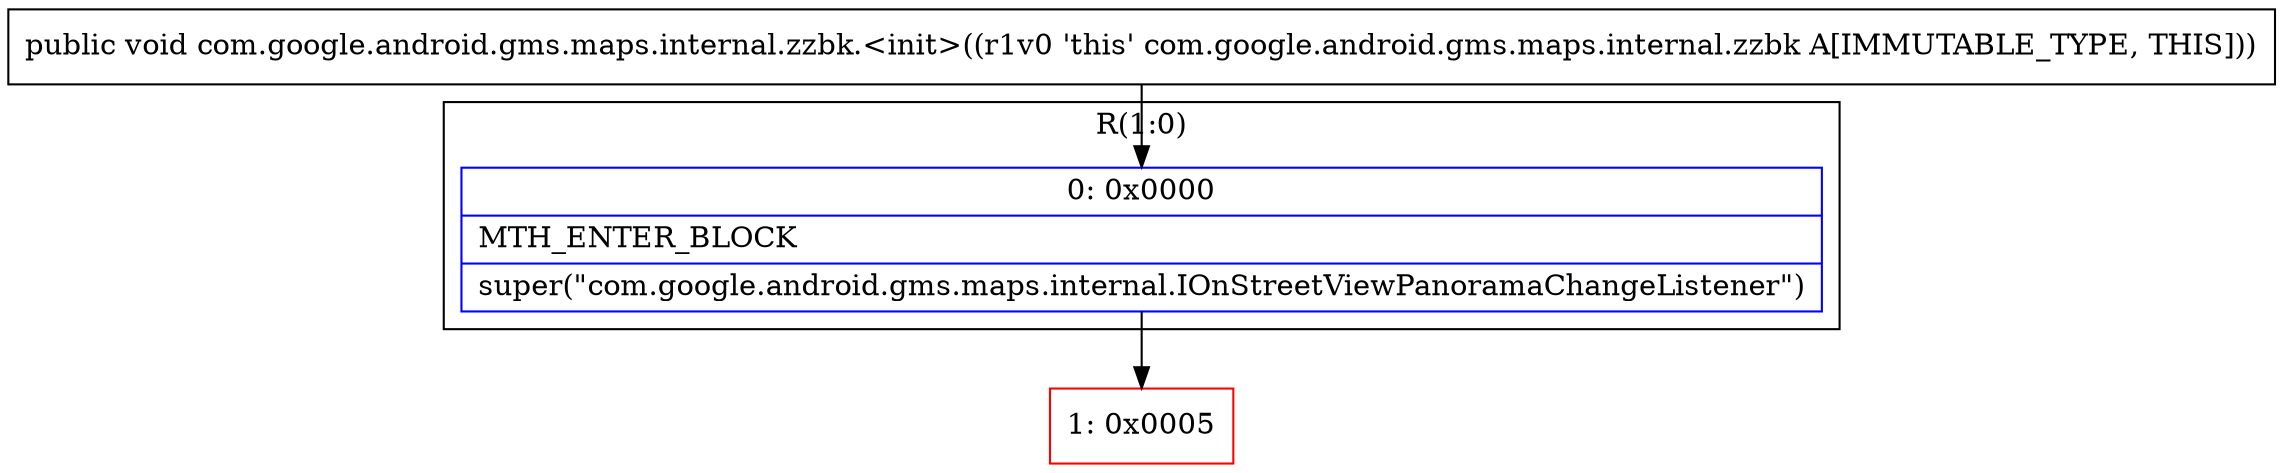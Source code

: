 digraph "CFG forcom.google.android.gms.maps.internal.zzbk.\<init\>()V" {
subgraph cluster_Region_2064828507 {
label = "R(1:0)";
node [shape=record,color=blue];
Node_0 [shape=record,label="{0\:\ 0x0000|MTH_ENTER_BLOCK\l|super(\"com.google.android.gms.maps.internal.IOnStreetViewPanoramaChangeListener\")\l}"];
}
Node_1 [shape=record,color=red,label="{1\:\ 0x0005}"];
MethodNode[shape=record,label="{public void com.google.android.gms.maps.internal.zzbk.\<init\>((r1v0 'this' com.google.android.gms.maps.internal.zzbk A[IMMUTABLE_TYPE, THIS])) }"];
MethodNode -> Node_0;
Node_0 -> Node_1;
}

